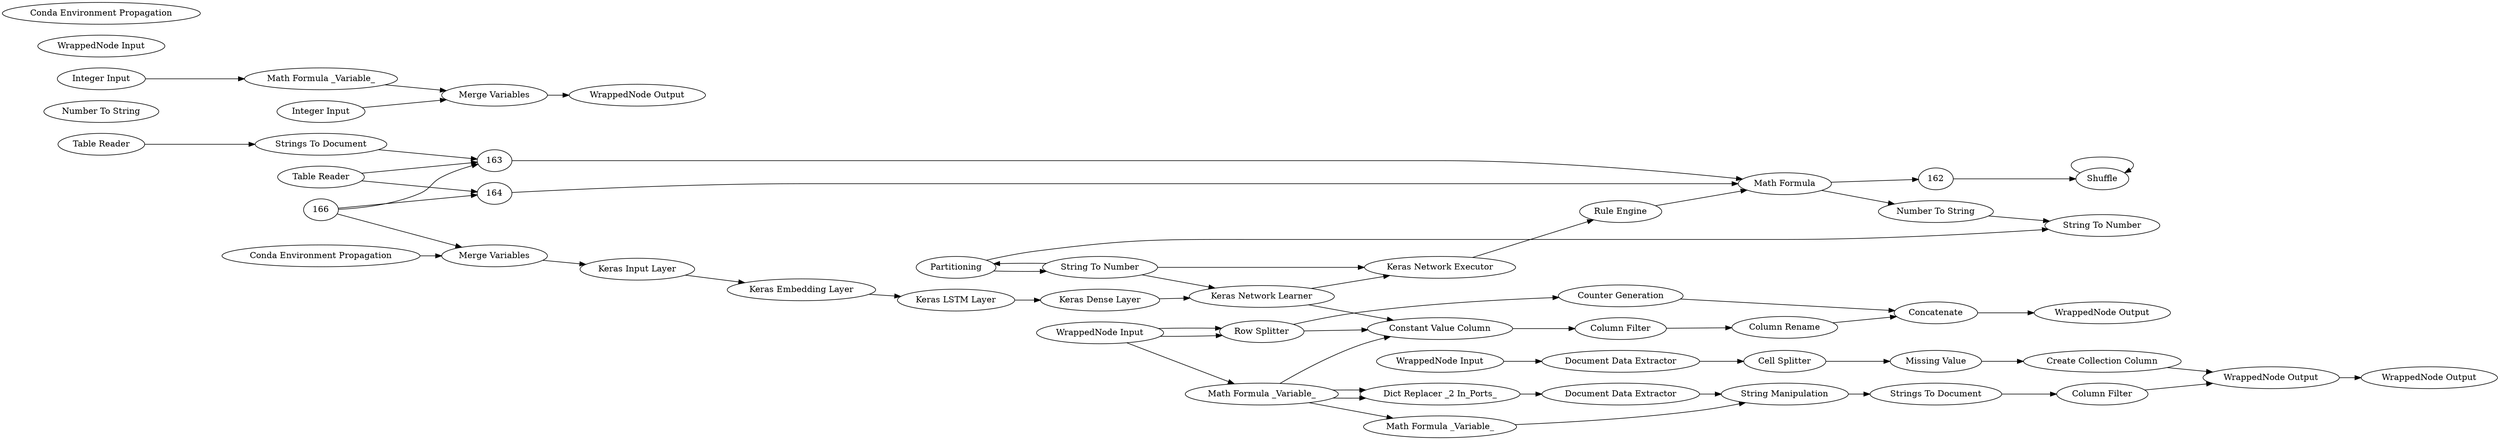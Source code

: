 digraph {
	2 [label="Strings To Document"]
	16 [label="Keras Network Learner"]
	19 [label="Dict Replacer _2 In_Ports_"]
	17 [label="Rule Engine"]
	19 [label="Math Formula"]
	20 [label="Number To String"]
	83 [label="Scorer _JavaScript_"]
	65 [label=Shuffle]
	79 [label=Partitioning]
	83 [label="String To Number"]
	84 [label="String To Number"]
	86 [label="Number To String"]
	103 [label="Keras Network Writer"]
	21 [label="Document Data Extractor"]
	22 [label="Create Collection Column"]
	31 [label="Column Filter"]
	119 [label="Missing Value"]
	120 [label="WrappedNode Input"]
	121 [label="WrappedNode Output"]
	122 [label="Cell Splitter"]
	9 [label="Dict Replacer _2 In_Ports_"]
	11 [label="Document Data Extractor"]
	12 [label="String Manipulation"]
	13 [label="Strings To Document"]
	27 [label="Math Formula _Variable_"]
	29 [label="Column Filter"]
	31 [label="WrappedNode Output"]
	32 [label="WrappedNode Input"]
	32 [label="Math Formula _Variable_"]
	97 [label="Counter Generation"]
	102 [label="Row Splitter"]
	103 [label="Constant Value Column"]
	104 [label=Concatenate]
	144 [label="Column Rename"]
	145 [label="Column Filter"]
	146 [label="WrappedNode Input"]
	147 [label="WrappedNode Output"]
	128 [label="Integer Input"]
	135 [label="Integer Input"]
	136 [label="WrappedNode Input"]
	139 [label="WrappedNode Output"]
	155 [label="Math Formula _Variable_"]
	156 [label="Merge Variables"]
	178 [label="Conda Environment Propagation"]
	180 [label="Keras Input Layer"]
	184 [label="Keras Embedding Layer"]
	185 [label="Keras LSTM Layer"]
	186 [label="Keras Dense Layer"]
	187 [label="Keras Network Executor"]
	188 [label="Table Reader"]
	189 [label="Table Reader"]
	1035 [label="Conda Environment Propagation"]
	1036 [label="Merge Variables"]
	17 -> 19
	19 -> 20
	65 -> 65
	79 -> 84
	79 -> 83
	84 -> 79
	21 -> 122
	22 -> 31
	31 -> 121
	119 -> 22
	120 -> 21
	122 -> 119
	9 -> 11
	11 -> 12
	12 -> 13
	13 -> 29
	27 -> 12
	29 -> 31
	32 -> 9
	32 -> 9
	32 -> 27
	32 -> 103
	97 -> 104
	102 -> 103
	102 -> 97
	103 -> 145
	104 -> 147
	144 -> 104
	145 -> 144
	146 -> 32
	146 -> 102
	146 -> 102
	128 -> 155
	135 -> 156
	155 -> 156
	156 -> 139
	2 -> 163
	16 -> 187
	16 -> 103
	19 -> 162
	20 -> 83
	84 -> 16
	84 -> 187
	162 -> 65
	163 -> 19
	164 -> 19
	166 -> 164
	166 -> 163
	166 -> 1036
	180 -> 184
	184 -> 185
	185 -> 186
	186 -> 16
	187 -> 17
	188 -> 2
	189 -> 164
	189 -> 163
	1035 -> 1036
	1036 -> 180
	rankdir=LR
}
